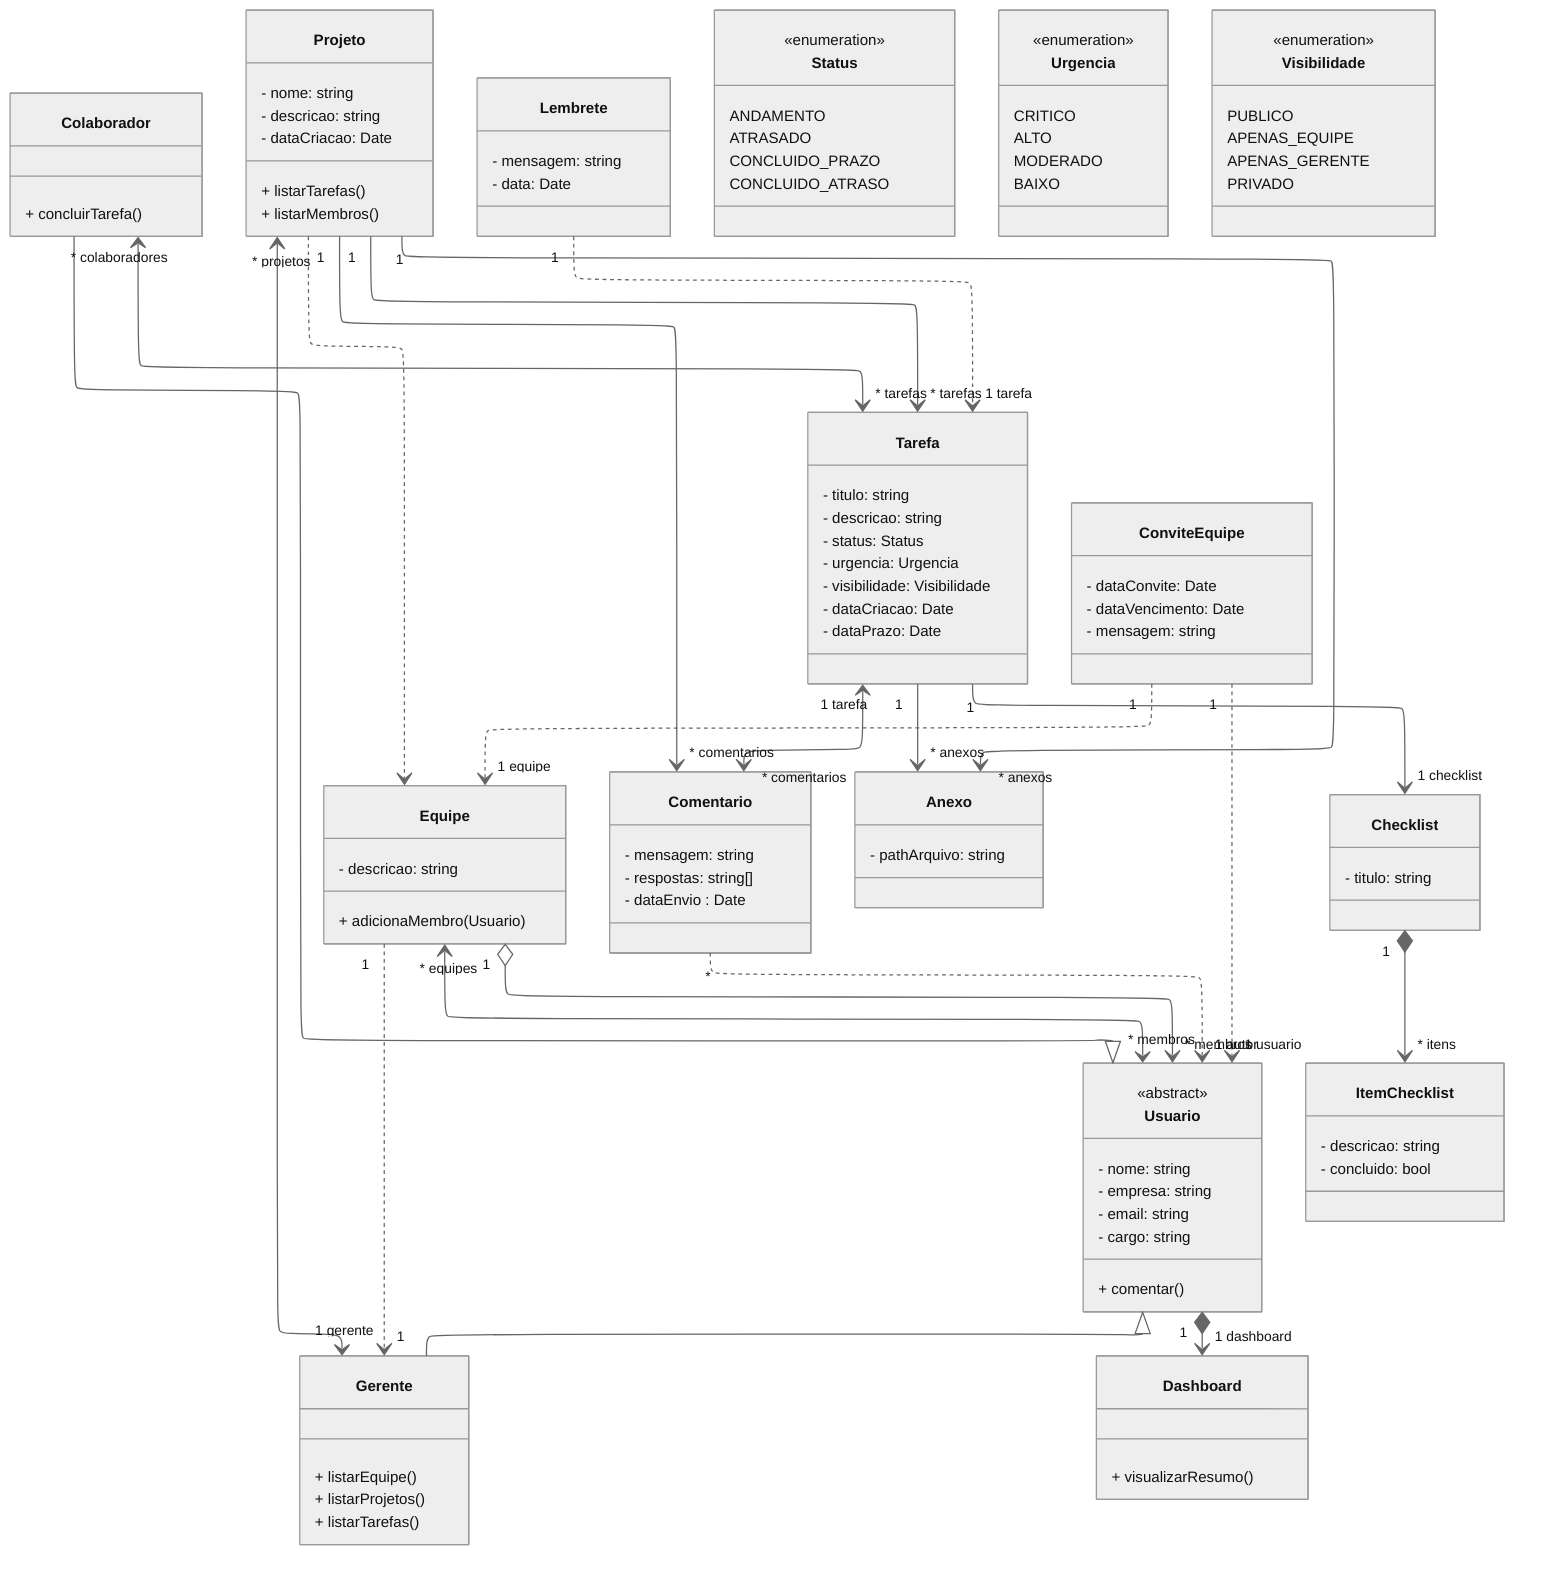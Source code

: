 ---
config:
  layout: elk
  theme: neutral
---
%%{ init: { 'themeVariables': { 'fontSize': '12px', 'fontFamily': 'Arial' } } }%%
classDiagram
    class Usuario {
        <<abstract>>
        - nome: string
        - empresa: string
        - email: string
        - cargo: string
        + comentar()
    }
    class Gerente {
        + listarEquipe()
        + listarProjetos()
        + listarTarefas()
    }
    class Colaborador {
        + concluirTarefa()
    }
    class Tarefa {
        - titulo: string
        - descricao: string
        - status: Status
        - urgencia: Urgencia
        - visibilidade: Visibilidade
        - dataCriacao: Date
        - dataPrazo: Date
    }
    class Projeto {
        - nome: string
        - descricao: string
        - dataCriacao: Date
        + listarTarefas()
        + listarMembros()
    }
    class Equipe {
        - descricao: string
        + adicionaMembro(Usuario)
    }
    class ConviteEquipe {
        - dataConvite: Date
        - dataVencimento: Date
        - mensagem: string
    }
    class Comentario {
        - mensagem: string
        - respostas: string[]
        - dataEnvio : Date
    }
    class Anexo {
        - pathArquivo: string
    }
    class Checklist {
        - titulo: string
    }
    class ItemChecklist {
        - descricao: string
        - concluido: bool
    }
    class Dashboard {
        + visualizarResumo()
    }
    class Lembrete {
        - mensagem: string
        - data: Date
    }
        class Status {
        <<enumeration>>
        ANDAMENTO
        ATRASADO
        CONCLUIDO_PRAZO
        CONCLUIDO_ATRASO
    }
    class Urgencia{
        <<enumeration>>
        CRITICO
        ALTO
        MODERADO
        BAIXO
    }
    class Visibilidade{
        <<enumeration>>
        PUBLICO
        APENAS_EQUIPE
        APENAS_GERENTE
        PRIVADO
    }
    Usuario <|-- Gerente
    Usuario <|-- Colaborador
    Usuario "* membros" <--> "* equipes" Equipe
    Usuario "1" *--> "1 dashboard" Dashboard
    Gerente "1 gerente" <--> "* projetos" Projeto
    Colaborador "* colaboradores" <--> "* tarefas" Tarefa
    Tarefa "1 tarefa" <--> "* comentarios" Comentario
    Tarefa "1" --> "* anexos" Anexo
    Tarefa "1" --> "1 checklist" Checklist
    Projeto "1" --> "* tarefas" Tarefa
    Projeto "1" --> "* comentarios" Comentario
    Projeto "1" --> "* anexos" Anexo
    Projeto ..> Equipe
    Equipe "1" ..> "1" Gerente
    Equipe "1" o--> "* membros" Usuario
    ConviteEquipe "1" ..> "1 usuario" Usuario
    ConviteEquipe "1" ..> "1 equipe" Equipe
    Comentario "*"..> "1 autor" Usuario
    Checklist "1" *--> "* itens" ItemChecklist
    Lembrete "1" ..> "1 tarefa" Tarefa